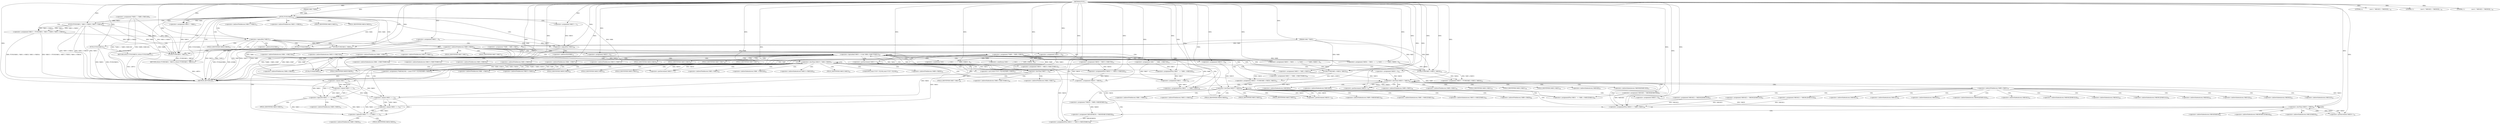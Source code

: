 digraph "FUN1" {  
"8" [label = <(METHOD,FUN1)<SUB>1</SUB>> ]
"364" [label = <(METHOD_RETURN,int)<SUB>1</SUB>> ]
"9" [label = <(PARAM,VAR1 *VAR2)<SUB>1</SUB>> ]
"10" [label = <(PARAM,VAR3 *VAR4)<SUB>1</SUB>> ]
"13" [label = <(&lt;operator&gt;.assignment,*VAR6 = VAR2-&gt;VAR7)<SUB>3</SUB>> ]
"19" [label = <(&lt;operator&gt;.assignment,*VAR9 = VAR6-&gt;VAR10)<SUB>4</SUB>> ]
"25" [label = <(&lt;operator&gt;.assignment,*VAR11 = VAR6-&gt;VAR12[0])<SUB>5</SUB>> ]
"41" [label = <(&lt;operator&gt;.assignment,VAR22 = 0)<SUB>8</SUB>> ]
"360" [label = <(RETURN,return FUN9(VAR11, VAR13);,return FUN9(VAR11, VAR13);)<SUB>72</SUB>> ]
"45" [label = <(FUN2,FUN2(VAR4))<SUB>10</SUB>> ]
"354" [label = <(&lt;operator&gt;.logicalNot,!VAR22)<SUB>69</SUB>> ]
"361" [label = <(FUN9,FUN9(VAR11, VAR13))<SUB>72</SUB>> ]
"48" [label = <(&lt;operator&gt;.assignment,VAR22 = 1)<SUB>11</SUB>> ]
"51" [label = <(&lt;operator&gt;.assignment,VAR13 = VAR4)<SUB>12</SUB>> ]
"84" [label = <(&lt;operator&gt;.assignment,VAR17  = VAR4 -&gt;VAR27[0])<SUB>24</SUB>> ]
"91" [label = <(&lt;operator&gt;.assignment,VAR18 = VAR13-&gt;VAR27[0])<SUB>25</SUB>> ]
"357" [label = <(FUN4,FUN4(&amp;VAR4))<SUB>70</SUB>> ]
"56" [label = <(&lt;operator&gt;.assignment,VAR13 = FUN3(VAR11, VAR11-&gt;VAR23, VAR11-&gt;VAR24))<SUB>14</SUB>> ]
"76" [label = <(FUN6,FUN6(VAR13, VAR4))<SUB>19</SUB>> ]
"103" [label = <(&lt;operator&gt;.lessThan,VAR19 &lt; VAR4-&gt;VAR28)<SUB>27</SUB>> ]
"108" [label = <(&lt;operator&gt;.postIncrement,VAR19 ++)<SUB>27</SUB>> ]
"67" [label = <(&lt;operator&gt;.logicalNot,!VAR13)<SUB>15</SUB>> ]
"100" [label = <(&lt;operator&gt;.assignment,VAR19 = 0)<SUB>27</SUB>> ]
"112" [label = <(&lt;operator&gt;.assignment,VAR23 = VAR2-&gt;VAR23)<SUB>28</SUB>> ]
"118" [label = <(&lt;operator&gt;.assignment,(*VAR29)[256] = (const FUN7 (*)[256])VAR9-&gt;VAR30)<SUB>29</SUB>> ]
"125" [label = <(&lt;operator&gt;.assignment,VAR15  = VAR17)<SUB>30</SUB>> ]
"128" [label = <(&lt;operator&gt;.assignment,VAR16 = VAR18)<SUB>31</SUB>> ]
"208" [label = <(&lt;operator&gt;.assignmentPlus,VAR17  += VAR4 -&gt;VAR32[0])<SUB>42</SUB>> ]
"215" [label = <(&lt;operator&gt;.assignmentPlus,VAR18 += VAR13-&gt;VAR32[0])<SUB>43</SUB>> ]
"229" [label = <(&lt;operator&gt;.logicalAnd,VAR21 &lt; 4 &amp;&amp; VAR4-&gt;VAR27[VAR21])<SUB>48</SUB>> ]
"238" [label = <(&lt;operator&gt;.postIncrement,VAR21++)<SUB>48</SUB>> ]
"58" [label = <(FUN3,FUN3(VAR11, VAR11-&gt;VAR23, VAR11-&gt;VAR24))<SUB>14</SUB>> ]
"70" [label = <(FUN4,FUN4(&amp;VAR4))<SUB>16</SUB>> ]
"73" [label = <(RETURN,return FUN5(VAR25);,return FUN5(VAR25);)<SUB>17</SUB>> ]
"136" [label = <(&lt;operator&gt;.lessThan,VAR20 &lt; VAR23)<SUB>32</SUB>> ]
"139" [label = <(&lt;operator&gt;.postIncrement,VAR20++)<SUB>32</SUB>> ]
"226" [label = <(&lt;operator&gt;.assignment,VAR21 = 0)<SUB>48</SUB>> ]
"242" [label = <(&lt;operator&gt;.assignment,VAR33 = VAR21 == 1 || VAR21 == 2 ? VAR9-&gt;VAR33 : 0)<SUB>51</SUB>> ]
"257" [label = <(&lt;operator&gt;.assignment,VAR34 = VAR21 == 1 || VAR21 == 2 ? VAR9-&gt;VAR34 : 0)<SUB>52</SUB>> ]
"272" [label = <(&lt;operator&gt;.assignment,VAR24 = FUN8(VAR2-&gt;VAR24, VAR33))<SUB>53</SUB>> ]
"280" [label = <(&lt;operator&gt;.assignment,VAR23 = FUN8(VAR2-&gt;VAR23, VAR34))<SUB>54</SUB>> ]
"287" [label = <(&lt;operator&gt;.assignment,VAR15  = VAR4 -&gt;VAR27[VAR21])<SUB>56</SUB>> ]
"294" [label = <(&lt;operator&gt;.assignment,VAR16 = VAR13-&gt;VAR27[VAR21])<SUB>57</SUB>> ]
"74" [label = <(FUN5,FUN5(VAR25))<SUB>17</SUB>> ]
"120" [label = <(&lt;operator&gt;.cast,(const FUN7 (*)[256])VAR9-&gt;VAR30)<SUB>29</SUB>> ]
"133" [label = <(&lt;operator&gt;.assignment,VAR20 = 0)<SUB>32</SUB>> ]
"198" [label = <(&lt;operator&gt;.assignmentPlus,VAR16 += VAR9-&gt;VAR31)<SUB>39</SUB>> ]
"203" [label = <(&lt;operator&gt;.assignmentPlus,VAR15  += VAR9-&gt;VAR31)<SUB>40</SUB>> ]
"230" [label = <(&lt;operator&gt;.lessThan,VAR21 &lt; 4)<SUB>48</SUB>> ]
"306" [label = <(&lt;operator&gt;.lessThan,VAR19 &lt; VAR24)<SUB>59</SUB>> ]
"309" [label = <(&lt;operator&gt;.postIncrement,VAR19++)<SUB>59</SUB>> ]
"244" [label = <(&lt;operator&gt;.conditional,VAR21 == 1 || VAR21 == 2 ? VAR9-&gt;VAR33 : 0)<SUB>51</SUB>> ]
"259" [label = <(&lt;operator&gt;.conditional,VAR21 == 1 || VAR21 == 2 ? VAR9-&gt;VAR34 : 0)<SUB>52</SUB>> ]
"274" [label = <(FUN8,FUN8(VAR2-&gt;VAR24, VAR33))<SUB>53</SUB>> ]
"282" [label = <(FUN8,FUN8(VAR2-&gt;VAR23, VAR34))<SUB>54</SUB>> ]
"303" [label = <(&lt;operator&gt;.assignment,VAR19 = 0)<SUB>59</SUB>> ]
"313" [label = <(&lt;operator&gt;.assignment,*VAR29 = VAR9-&gt;VAR30[VAR21])<SUB>60</SUB>> ]
"339" [label = <(&lt;operator&gt;.assignmentPlus,VAR15  += VAR4 -&gt;VAR32[VAR21])<SUB>63</SUB>> ]
"346" [label = <(&lt;operator&gt;.assignmentPlus,VAR16 += VAR13-&gt;VAR32[VAR21])<SUB>64</SUB>> ]
"148" [label = <(LITERAL,4,{
                case 4:  VAR16[3] = VAR29[3][...)<SUB>34</SUB>> ]
"149" [label = <(&lt;operator&gt;.assignment,VAR16[3] = VAR29[3][VAR15[3]])<SUB>34</SUB>> ]
"161" [label = <(LITERAL,3,{
                case 4:  VAR16[3] = VAR29[3][...)<SUB>35</SUB>> ]
"162" [label = <(&lt;operator&gt;.assignment,VAR16[2] = VAR29[2][VAR15[2]])<SUB>35</SUB>> ]
"174" [label = <(LITERAL,2,{
                case 4:  VAR16[3] = VAR29[3][...)<SUB>36</SUB>> ]
"175" [label = <(&lt;operator&gt;.assignment,VAR16[1] = VAR29[1][VAR15[1]])<SUB>36</SUB>> ]
"187" [label = <(&lt;operator&gt;.assignment,VAR16[0] = VAR29[0][VAR15[0]])<SUB>37</SUB>> ]
"245" [label = <(&lt;operator&gt;.logicalOr,VAR21 == 1 || VAR21 == 2)<SUB>51</SUB>> ]
"260" [label = <(&lt;operator&gt;.logicalOr,VAR21 == 1 || VAR21 == 2)<SUB>52</SUB>> ]
"325" [label = <(&lt;operator&gt;.lessThan,VAR20 &lt; VAR23)<SUB>61</SUB>> ]
"328" [label = <(&lt;operator&gt;.postIncrement,VAR20++)<SUB>61</SUB>> ]
"330" [label = <(&lt;operator&gt;.assignment,VAR16[VAR20] = VAR29[VAR15[VAR20]])<SUB>62</SUB>> ]
"246" [label = <(&lt;operator&gt;.equals,VAR21 == 1)<SUB>51</SUB>> ]
"249" [label = <(&lt;operator&gt;.equals,VAR21 == 2)<SUB>51</SUB>> ]
"261" [label = <(&lt;operator&gt;.equals,VAR21 == 1)<SUB>52</SUB>> ]
"264" [label = <(&lt;operator&gt;.equals,VAR21 == 2)<SUB>52</SUB>> ]
"322" [label = <(&lt;operator&gt;.assignment,VAR20 = 0)<SUB>61</SUB>> ]
"80" [label = <(&lt;operator&gt;.indirectFieldAccess,VAR9-&gt;VAR26)<SUB>22</SUB>> ]
"82" [label = <(FIELD_IDENTIFIER,VAR26,VAR26)<SUB>22</SUB>> ]
"86" [label = <(&lt;operator&gt;.indirectIndexAccess,VAR4 -&gt;VAR27[0])<SUB>24</SUB>> ]
"93" [label = <(&lt;operator&gt;.indirectIndexAccess,VAR13-&gt;VAR27[0])<SUB>25</SUB>> ]
"358" [label = <(&lt;operator&gt;.addressOf,&amp;VAR4)<SUB>70</SUB>> ]
"87" [label = <(&lt;operator&gt;.indirectFieldAccess,VAR4 -&gt;VAR27)<SUB>24</SUB>> ]
"94" [label = <(&lt;operator&gt;.indirectFieldAccess,VAR13-&gt;VAR27)<SUB>25</SUB>> ]
"105" [label = <(&lt;operator&gt;.indirectFieldAccess,VAR4-&gt;VAR28)<SUB>27</SUB>> ]
"60" [label = <(&lt;operator&gt;.indirectFieldAccess,VAR11-&gt;VAR23)<SUB>14</SUB>> ]
"63" [label = <(&lt;operator&gt;.indirectFieldAccess,VAR11-&gt;VAR24)<SUB>14</SUB>> ]
"89" [label = <(FIELD_IDENTIFIER,VAR27,VAR27)<SUB>24</SUB>> ]
"96" [label = <(FIELD_IDENTIFIER,VAR27,VAR27)<SUB>25</SUB>> ]
"107" [label = <(FIELD_IDENTIFIER,VAR28,VAR28)<SUB>27</SUB>> ]
"114" [label = <(&lt;operator&gt;.indirectFieldAccess,VAR2-&gt;VAR23)<SUB>28</SUB>> ]
"210" [label = <(&lt;operator&gt;.indirectIndexAccess,VAR4 -&gt;VAR32[0])<SUB>42</SUB>> ]
"217" [label = <(&lt;operator&gt;.indirectIndexAccess,VAR13-&gt;VAR32[0])<SUB>43</SUB>> ]
"233" [label = <(&lt;operator&gt;.indirectIndexAccess,VAR4-&gt;VAR27[VAR21])<SUB>48</SUB>> ]
"62" [label = <(FIELD_IDENTIFIER,VAR23,VAR23)<SUB>14</SUB>> ]
"65" [label = <(FIELD_IDENTIFIER,VAR24,VAR24)<SUB>14</SUB>> ]
"71" [label = <(&lt;operator&gt;.addressOf,&amp;VAR4)<SUB>16</SUB>> ]
"116" [label = <(FIELD_IDENTIFIER,VAR23,VAR23)<SUB>28</SUB>> ]
"121" [label = <(UNKNOWN,const FUN7 (*)[256],const FUN7 (*)[256])<SUB>29</SUB>> ]
"122" [label = <(&lt;operator&gt;.indirectFieldAccess,VAR9-&gt;VAR30)<SUB>29</SUB>> ]
"211" [label = <(&lt;operator&gt;.indirectFieldAccess,VAR4 -&gt;VAR32)<SUB>42</SUB>> ]
"218" [label = <(&lt;operator&gt;.indirectFieldAccess,VAR13-&gt;VAR32)<SUB>43</SUB>> ]
"234" [label = <(&lt;operator&gt;.indirectFieldAccess,VAR4-&gt;VAR27)<SUB>48</SUB>> ]
"289" [label = <(&lt;operator&gt;.indirectIndexAccess,VAR4 -&gt;VAR27[VAR21])<SUB>56</SUB>> ]
"296" [label = <(&lt;operator&gt;.indirectIndexAccess,VAR13-&gt;VAR27[VAR21])<SUB>57</SUB>> ]
"124" [label = <(FIELD_IDENTIFIER,VAR30,VAR30)<SUB>29</SUB>> ]
"143" [label = <(&lt;operator&gt;.indirectFieldAccess,VAR9-&gt;VAR31)<SUB>33</SUB>> ]
"200" [label = <(&lt;operator&gt;.indirectFieldAccess,VAR9-&gt;VAR31)<SUB>39</SUB>> ]
"205" [label = <(&lt;operator&gt;.indirectFieldAccess,VAR9-&gt;VAR31)<SUB>40</SUB>> ]
"213" [label = <(FIELD_IDENTIFIER,VAR32,VAR32)<SUB>42</SUB>> ]
"220" [label = <(FIELD_IDENTIFIER,VAR32,VAR32)<SUB>43</SUB>> ]
"236" [label = <(FIELD_IDENTIFIER,VAR27,VAR27)<SUB>48</SUB>> ]
"252" [label = <(&lt;operator&gt;.indirectFieldAccess,VAR9-&gt;VAR33)<SUB>51</SUB>> ]
"267" [label = <(&lt;operator&gt;.indirectFieldAccess,VAR9-&gt;VAR34)<SUB>52</SUB>> ]
"275" [label = <(&lt;operator&gt;.indirectFieldAccess,VAR2-&gt;VAR24)<SUB>53</SUB>> ]
"283" [label = <(&lt;operator&gt;.indirectFieldAccess,VAR2-&gt;VAR23)<SUB>54</SUB>> ]
"290" [label = <(&lt;operator&gt;.indirectFieldAccess,VAR4 -&gt;VAR27)<SUB>56</SUB>> ]
"297" [label = <(&lt;operator&gt;.indirectFieldAccess,VAR13-&gt;VAR27)<SUB>57</SUB>> ]
"145" [label = <(FIELD_IDENTIFIER,VAR31,VAR31)<SUB>33</SUB>> ]
"202" [label = <(FIELD_IDENTIFIER,VAR31,VAR31)<SUB>39</SUB>> ]
"207" [label = <(FIELD_IDENTIFIER,VAR31,VAR31)<SUB>40</SUB>> ]
"254" [label = <(FIELD_IDENTIFIER,VAR33,VAR33)<SUB>51</SUB>> ]
"269" [label = <(FIELD_IDENTIFIER,VAR34,VAR34)<SUB>52</SUB>> ]
"277" [label = <(FIELD_IDENTIFIER,VAR24,VAR24)<SUB>53</SUB>> ]
"285" [label = <(FIELD_IDENTIFIER,VAR23,VAR23)<SUB>54</SUB>> ]
"292" [label = <(FIELD_IDENTIFIER,VAR27,VAR27)<SUB>56</SUB>> ]
"299" [label = <(FIELD_IDENTIFIER,VAR27,VAR27)<SUB>57</SUB>> ]
"315" [label = <(&lt;operator&gt;.indirectIndexAccess,VAR9-&gt;VAR30[VAR21])<SUB>60</SUB>> ]
"341" [label = <(&lt;operator&gt;.indirectIndexAccess,VAR4 -&gt;VAR32[VAR21])<SUB>63</SUB>> ]
"348" [label = <(&lt;operator&gt;.indirectIndexAccess,VAR13-&gt;VAR32[VAR21])<SUB>64</SUB>> ]
"150" [label = <(&lt;operator&gt;.indirectIndexAccess,VAR16[3])<SUB>34</SUB>> ]
"153" [label = <(&lt;operator&gt;.indirectIndexAccess,VAR29[3][VAR15[3]])<SUB>34</SUB>> ]
"163" [label = <(&lt;operator&gt;.indirectIndexAccess,VAR16[2])<SUB>35</SUB>> ]
"166" [label = <(&lt;operator&gt;.indirectIndexAccess,VAR29[2][VAR15[2]])<SUB>35</SUB>> ]
"176" [label = <(&lt;operator&gt;.indirectIndexAccess,VAR16[1])<SUB>36</SUB>> ]
"179" [label = <(&lt;operator&gt;.indirectIndexAccess,VAR29[1][VAR15[1]])<SUB>36</SUB>> ]
"188" [label = <(&lt;operator&gt;.indirectIndexAccess,VAR16[0])<SUB>37</SUB>> ]
"191" [label = <(&lt;operator&gt;.indirectIndexAccess,VAR29[0][VAR15[0]])<SUB>37</SUB>> ]
"316" [label = <(&lt;operator&gt;.indirectFieldAccess,VAR9-&gt;VAR30)<SUB>60</SUB>> ]
"331" [label = <(&lt;operator&gt;.indirectIndexAccess,VAR16[VAR20])<SUB>62</SUB>> ]
"334" [label = <(&lt;operator&gt;.indirectIndexAccess,VAR29[VAR15[VAR20]])<SUB>62</SUB>> ]
"342" [label = <(&lt;operator&gt;.indirectFieldAccess,VAR4 -&gt;VAR32)<SUB>63</SUB>> ]
"349" [label = <(&lt;operator&gt;.indirectFieldAccess,VAR13-&gt;VAR32)<SUB>64</SUB>> ]
"154" [label = <(&lt;operator&gt;.indirectIndexAccess,VAR29[3])<SUB>34</SUB>> ]
"157" [label = <(&lt;operator&gt;.indirectIndexAccess,VAR15[3])<SUB>34</SUB>> ]
"167" [label = <(&lt;operator&gt;.indirectIndexAccess,VAR29[2])<SUB>35</SUB>> ]
"170" [label = <(&lt;operator&gt;.indirectIndexAccess,VAR15[2])<SUB>35</SUB>> ]
"180" [label = <(&lt;operator&gt;.indirectIndexAccess,VAR29[1])<SUB>36</SUB>> ]
"183" [label = <(&lt;operator&gt;.indirectIndexAccess,VAR15[1])<SUB>36</SUB>> ]
"192" [label = <(&lt;operator&gt;.indirectIndexAccess,VAR29[0])<SUB>37</SUB>> ]
"195" [label = <(&lt;operator&gt;.indirectIndexAccess,VAR15[0])<SUB>37</SUB>> ]
"318" [label = <(FIELD_IDENTIFIER,VAR30,VAR30)<SUB>60</SUB>> ]
"336" [label = <(&lt;operator&gt;.indirectIndexAccess,VAR15[VAR20])<SUB>62</SUB>> ]
"344" [label = <(FIELD_IDENTIFIER,VAR32,VAR32)<SUB>63</SUB>> ]
"351" [label = <(FIELD_IDENTIFIER,VAR32,VAR32)<SUB>64</SUB>> ]
  "360" -> "364"  [ label = "DDG: &lt;RET&gt;"] 
  "73" -> "364"  [ label = "DDG: &lt;RET&gt;"] 
  "9" -> "364"  [ label = "DDG: VAR2"] 
  "13" -> "364"  [ label = "DDG: VAR6"] 
  "13" -> "364"  [ label = "DDG: VAR2-&gt;VAR7"] 
  "13" -> "364"  [ label = "DDG: *VAR6 = VAR2-&gt;VAR7"] 
  "19" -> "364"  [ label = "DDG: VAR9"] 
  "19" -> "364"  [ label = "DDG: VAR6-&gt;VAR10"] 
  "19" -> "364"  [ label = "DDG: *VAR9 = VAR6-&gt;VAR10"] 
  "25" -> "364"  [ label = "DDG: VAR6-&gt;VAR12[0]"] 
  "25" -> "364"  [ label = "DDG: *VAR11 = VAR6-&gt;VAR12[0]"] 
  "41" -> "364"  [ label = "DDG: VAR22"] 
  "41" -> "364"  [ label = "DDG: VAR22 = 0"] 
  "45" -> "364"  [ label = "DDG: VAR4"] 
  "45" -> "364"  [ label = "DDG: FUN2(VAR4)"] 
  "58" -> "364"  [ label = "DDG: VAR11"] 
  "58" -> "364"  [ label = "DDG: VAR11-&gt;VAR23"] 
  "58" -> "364"  [ label = "DDG: VAR11-&gt;VAR24"] 
  "56" -> "364"  [ label = "DDG: FUN3(VAR11, VAR11-&gt;VAR23, VAR11-&gt;VAR24)"] 
  "56" -> "364"  [ label = "DDG: VAR13 = FUN3(VAR11, VAR11-&gt;VAR23, VAR11-&gt;VAR24)"] 
  "67" -> "364"  [ label = "DDG: VAR13"] 
  "67" -> "364"  [ label = "DDG: !VAR13"] 
  "70" -> "364"  [ label = "DDG: &amp;VAR4"] 
  "70" -> "364"  [ label = "DDG: FUN4(&amp;VAR4)"] 
  "74" -> "364"  [ label = "DDG: VAR25"] 
  "74" -> "364"  [ label = "DDG: FUN5(VAR25)"] 
  "118" -> "364"  [ label = "DDG: "] 
  "8" -> "9"  [ label = "DDG: "] 
  "8" -> "10"  [ label = "DDG: "] 
  "9" -> "13"  [ label = "DDG: VAR2"] 
  "13" -> "19"  [ label = "DDG: VAR6"] 
  "8" -> "41"  [ label = "DDG: "] 
  "361" -> "360"  [ label = "DDG: FUN9(VAR11, VAR13)"] 
  "10" -> "45"  [ label = "DDG: VAR4"] 
  "8" -> "45"  [ label = "DDG: "] 
  "8" -> "48"  [ label = "DDG: "] 
  "45" -> "51"  [ label = "DDG: VAR4"] 
  "8" -> "51"  [ label = "DDG: "] 
  "41" -> "354"  [ label = "DDG: VAR22"] 
  "48" -> "354"  [ label = "DDG: VAR22"] 
  "8" -> "354"  [ label = "DDG: "] 
  "25" -> "361"  [ label = "DDG: VAR11"] 
  "58" -> "361"  [ label = "DDG: VAR11"] 
  "58" -> "361"  [ label = "DDG: VAR11-&gt;VAR23"] 
  "58" -> "361"  [ label = "DDG: VAR11-&gt;VAR24"] 
  "8" -> "361"  [ label = "DDG: "] 
  "76" -> "361"  [ label = "DDG: VAR13"] 
  "51" -> "361"  [ label = "DDG: VAR13"] 
  "58" -> "56"  [ label = "DDG: VAR11"] 
  "58" -> "56"  [ label = "DDG: VAR11-&gt;VAR23"] 
  "58" -> "56"  [ label = "DDG: VAR11-&gt;VAR24"] 
  "76" -> "357"  [ label = "DDG: VAR4"] 
  "103" -> "357"  [ label = "DDG: VAR4-&gt;VAR28"] 
  "8" -> "357"  [ label = "DDG: "] 
  "45" -> "357"  [ label = "DDG: VAR4"] 
  "67" -> "76"  [ label = "DDG: VAR13"] 
  "8" -> "76"  [ label = "DDG: "] 
  "45" -> "76"  [ label = "DDG: VAR4"] 
  "8" -> "100"  [ label = "DDG: "] 
  "100" -> "103"  [ label = "DDG: VAR19"] 
  "108" -> "103"  [ label = "DDG: VAR19"] 
  "8" -> "103"  [ label = "DDG: "] 
  "76" -> "103"  [ label = "DDG: VAR4"] 
  "45" -> "103"  [ label = "DDG: VAR4"] 
  "103" -> "108"  [ label = "DDG: VAR19"] 
  "8" -> "108"  [ label = "DDG: "] 
  "9" -> "112"  [ label = "DDG: VAR2"] 
  "19" -> "118"  [ label = "DDG: VAR9"] 
  "84" -> "125"  [ label = "DDG: VAR17"] 
  "208" -> "125"  [ label = "DDG: VAR17"] 
  "8" -> "125"  [ label = "DDG: "] 
  "91" -> "128"  [ label = "DDG: VAR18"] 
  "215" -> "128"  [ label = "DDG: VAR18"] 
  "8" -> "128"  [ label = "DDG: "] 
  "25" -> "58"  [ label = "DDG: VAR11"] 
  "8" -> "58"  [ label = "DDG: "] 
  "56" -> "67"  [ label = "DDG: VAR13"] 
  "8" -> "67"  [ label = "DDG: "] 
  "74" -> "73"  [ label = "DDG: FUN5(VAR25)"] 
  "8" -> "208"  [ label = "DDG: "] 
  "84" -> "208"  [ label = "DDG: VAR17"] 
  "8" -> "215"  [ label = "DDG: "] 
  "91" -> "215"  [ label = "DDG: VAR18"] 
  "8" -> "226"  [ label = "DDG: "] 
  "230" -> "229"  [ label = "DDG: VAR21"] 
  "230" -> "229"  [ label = "DDG: 4"] 
  "261" -> "238"  [ label = "DDG: VAR21"] 
  "264" -> "238"  [ label = "DDG: VAR21"] 
  "8" -> "238"  [ label = "DDG: "] 
  "19" -> "242"  [ label = "DDG: VAR9"] 
  "8" -> "242"  [ label = "DDG: "] 
  "19" -> "257"  [ label = "DDG: VAR9"] 
  "8" -> "257"  [ label = "DDG: "] 
  "274" -> "272"  [ label = "DDG: VAR2-&gt;VAR24"] 
  "274" -> "272"  [ label = "DDG: VAR33"] 
  "282" -> "280"  [ label = "DDG: VAR2-&gt;VAR23"] 
  "282" -> "280"  [ label = "DDG: VAR34"] 
  "45" -> "70"  [ label = "DDG: VAR4"] 
  "8" -> "70"  [ label = "DDG: "] 
  "19" -> "120"  [ label = "DDG: VAR9"] 
  "8" -> "133"  [ label = "DDG: "] 
  "133" -> "136"  [ label = "DDG: VAR20"] 
  "139" -> "136"  [ label = "DDG: VAR20"] 
  "8" -> "136"  [ label = "DDG: "] 
  "112" -> "136"  [ label = "DDG: VAR23"] 
  "136" -> "139"  [ label = "DDG: VAR20"] 
  "8" -> "139"  [ label = "DDG: "] 
  "19" -> "198"  [ label = "DDG: VAR9"] 
  "19" -> "203"  [ label = "DDG: VAR9"] 
  "226" -> "230"  [ label = "DDG: VAR21"] 
  "238" -> "230"  [ label = "DDG: VAR21"] 
  "8" -> "230"  [ label = "DDG: "] 
  "8" -> "74"  [ label = "DDG: "] 
  "128" -> "198"  [ label = "DDG: VAR16"] 
  "149" -> "198"  [ label = "DDG: VAR16[3]"] 
  "162" -> "198"  [ label = "DDG: VAR16[2]"] 
  "175" -> "198"  [ label = "DDG: VAR16[1]"] 
  "187" -> "198"  [ label = "DDG: VAR16[0]"] 
  "8" -> "198"  [ label = "DDG: "] 
  "125" -> "203"  [ label = "DDG: VAR15"] 
  "8" -> "203"  [ label = "DDG: "] 
  "19" -> "244"  [ label = "DDG: VAR9"] 
  "8" -> "244"  [ label = "DDG: "] 
  "19" -> "259"  [ label = "DDG: VAR9"] 
  "8" -> "259"  [ label = "DDG: "] 
  "9" -> "274"  [ label = "DDG: VAR2"] 
  "242" -> "274"  [ label = "DDG: VAR33"] 
  "8" -> "274"  [ label = "DDG: "] 
  "9" -> "282"  [ label = "DDG: VAR2"] 
  "257" -> "282"  [ label = "DDG: VAR34"] 
  "8" -> "282"  [ label = "DDG: "] 
  "8" -> "303"  [ label = "DDG: "] 
  "303" -> "306"  [ label = "DDG: VAR19"] 
  "309" -> "306"  [ label = "DDG: VAR19"] 
  "8" -> "306"  [ label = "DDG: "] 
  "272" -> "306"  [ label = "DDG: VAR24"] 
  "306" -> "309"  [ label = "DDG: VAR19"] 
  "8" -> "309"  [ label = "DDG: "] 
  "8" -> "148"  [ label = "DDG: "] 
  "8" -> "161"  [ label = "DDG: "] 
  "8" -> "174"  [ label = "DDG: "] 
  "246" -> "245"  [ label = "DDG: VAR21"] 
  "246" -> "245"  [ label = "DDG: 1"] 
  "249" -> "245"  [ label = "DDG: VAR21"] 
  "249" -> "245"  [ label = "DDG: 2"] 
  "260" -> "245"  [ label = "DDG: VAR21 == 2"] 
  "261" -> "260"  [ label = "DDG: VAR21"] 
  "261" -> "260"  [ label = "DDG: 1"] 
  "264" -> "260"  [ label = "DDG: VAR21"] 
  "264" -> "260"  [ label = "DDG: 2"] 
  "245" -> "260"  [ label = "DDG: VAR21 == 2"] 
  "313" -> "330"  [ label = "DDG: VAR29"] 
  "287" -> "339"  [ label = "DDG: VAR15"] 
  "8" -> "339"  [ label = "DDG: "] 
  "294" -> "346"  [ label = "DDG: VAR16"] 
  "330" -> "346"  [ label = "DDG: VAR16[VAR20]"] 
  "8" -> "346"  [ label = "DDG: "] 
  "230" -> "246"  [ label = "DDG: VAR21"] 
  "8" -> "246"  [ label = "DDG: "] 
  "246" -> "249"  [ label = "DDG: VAR21"] 
  "8" -> "249"  [ label = "DDG: "] 
  "246" -> "261"  [ label = "DDG: VAR21"] 
  "249" -> "261"  [ label = "DDG: VAR21"] 
  "8" -> "261"  [ label = "DDG: "] 
  "261" -> "264"  [ label = "DDG: VAR21"] 
  "8" -> "264"  [ label = "DDG: "] 
  "8" -> "322"  [ label = "DDG: "] 
  "322" -> "325"  [ label = "DDG: VAR20"] 
  "328" -> "325"  [ label = "DDG: VAR20"] 
  "8" -> "325"  [ label = "DDG: "] 
  "280" -> "325"  [ label = "DDG: VAR23"] 
  "325" -> "328"  [ label = "DDG: VAR20"] 
  "8" -> "328"  [ label = "DDG: "] 
  "45" -> "60"  [ label = "CDG: "] 
  "45" -> "80"  [ label = "CDG: "] 
  "45" -> "48"  [ label = "CDG: "] 
  "45" -> "65"  [ label = "CDG: "] 
  "45" -> "360"  [ label = "CDG: "] 
  "45" -> "51"  [ label = "CDG: "] 
  "45" -> "56"  [ label = "CDG: "] 
  "45" -> "67"  [ label = "CDG: "] 
  "45" -> "58"  [ label = "CDG: "] 
  "45" -> "361"  [ label = "CDG: "] 
  "45" -> "354"  [ label = "CDG: "] 
  "45" -> "82"  [ label = "CDG: "] 
  "45" -> "63"  [ label = "CDG: "] 
  "45" -> "62"  [ label = "CDG: "] 
  "80" -> "230"  [ label = "CDG: "] 
  "80" -> "84"  [ label = "CDG: "] 
  "80" -> "226"  [ label = "CDG: "] 
  "80" -> "93"  [ label = "CDG: "] 
  "80" -> "100"  [ label = "CDG: "] 
  "80" -> "86"  [ label = "CDG: "] 
  "80" -> "229"  [ label = "CDG: "] 
  "80" -> "107"  [ label = "CDG: "] 
  "80" -> "94"  [ label = "CDG: "] 
  "80" -> "96"  [ label = "CDG: "] 
  "80" -> "103"  [ label = "CDG: "] 
  "80" -> "87"  [ label = "CDG: "] 
  "80" -> "91"  [ label = "CDG: "] 
  "80" -> "89"  [ label = "CDG: "] 
  "80" -> "105"  [ label = "CDG: "] 
  "354" -> "358"  [ label = "CDG: "] 
  "354" -> "357"  [ label = "CDG: "] 
  "103" -> "120"  [ label = "CDG: "] 
  "103" -> "136"  [ label = "CDG: "] 
  "103" -> "128"  [ label = "CDG: "] 
  "103" -> "114"  [ label = "CDG: "] 
  "103" -> "215"  [ label = "CDG: "] 
  "103" -> "213"  [ label = "CDG: "] 
  "103" -> "112"  [ label = "CDG: "] 
  "103" -> "208"  [ label = "CDG: "] 
  "103" -> "118"  [ label = "CDG: "] 
  "103" -> "108"  [ label = "CDG: "] 
  "103" -> "116"  [ label = "CDG: "] 
  "103" -> "122"  [ label = "CDG: "] 
  "103" -> "217"  [ label = "CDG: "] 
  "103" -> "133"  [ label = "CDG: "] 
  "103" -> "107"  [ label = "CDG: "] 
  "103" -> "103"  [ label = "CDG: "] 
  "103" -> "121"  [ label = "CDG: "] 
  "103" -> "210"  [ label = "CDG: "] 
  "103" -> "220"  [ label = "CDG: "] 
  "103" -> "105"  [ label = "CDG: "] 
  "103" -> "211"  [ label = "CDG: "] 
  "103" -> "218"  [ label = "CDG: "] 
  "103" -> "124"  [ label = "CDG: "] 
  "103" -> "125"  [ label = "CDG: "] 
  "67" -> "74"  [ label = "CDG: "] 
  "67" -> "76"  [ label = "CDG: "] 
  "67" -> "80"  [ label = "CDG: "] 
  "67" -> "70"  [ label = "CDG: "] 
  "67" -> "71"  [ label = "CDG: "] 
  "67" -> "360"  [ label = "CDG: "] 
  "67" -> "73"  [ label = "CDG: "] 
  "67" -> "361"  [ label = "CDG: "] 
  "67" -> "354"  [ label = "CDG: "] 
  "67" -> "82"  [ label = "CDG: "] 
  "229" -> "230"  [ label = "CDG: "] 
  "229" -> "272"  [ label = "CDG: "] 
  "229" -> "292"  [ label = "CDG: "] 
  "229" -> "290"  [ label = "CDG: "] 
  "229" -> "283"  [ label = "CDG: "] 
  "229" -> "242"  [ label = "CDG: "] 
  "229" -> "238"  [ label = "CDG: "] 
  "229" -> "306"  [ label = "CDG: "] 
  "229" -> "296"  [ label = "CDG: "] 
  "229" -> "274"  [ label = "CDG: "] 
  "229" -> "260"  [ label = "CDG: "] 
  "229" -> "229"  [ label = "CDG: "] 
  "229" -> "297"  [ label = "CDG: "] 
  "229" -> "282"  [ label = "CDG: "] 
  "229" -> "257"  [ label = "CDG: "] 
  "229" -> "244"  [ label = "CDG: "] 
  "229" -> "261"  [ label = "CDG: "] 
  "229" -> "275"  [ label = "CDG: "] 
  "229" -> "245"  [ label = "CDG: "] 
  "229" -> "285"  [ label = "CDG: "] 
  "229" -> "259"  [ label = "CDG: "] 
  "229" -> "246"  [ label = "CDG: "] 
  "229" -> "289"  [ label = "CDG: "] 
  "229" -> "280"  [ label = "CDG: "] 
  "229" -> "299"  [ label = "CDG: "] 
  "229" -> "277"  [ label = "CDG: "] 
  "229" -> "287"  [ label = "CDG: "] 
  "229" -> "294"  [ label = "CDG: "] 
  "229" -> "303"  [ label = "CDG: "] 
  "136" -> "188"  [ label = "CDG: "] 
  "136" -> "136"  [ label = "CDG: "] 
  "136" -> "192"  [ label = "CDG: "] 
  "136" -> "195"  [ label = "CDG: "] 
  "136" -> "202"  [ label = "CDG: "] 
  "136" -> "200"  [ label = "CDG: "] 
  "136" -> "145"  [ label = "CDG: "] 
  "136" -> "198"  [ label = "CDG: "] 
  "136" -> "191"  [ label = "CDG: "] 
  "136" -> "187"  [ label = "CDG: "] 
  "136" -> "207"  [ label = "CDG: "] 
  "136" -> "139"  [ label = "CDG: "] 
  "136" -> "205"  [ label = "CDG: "] 
  "136" -> "143"  [ label = "CDG: "] 
  "136" -> "203"  [ label = "CDG: "] 
  "230" -> "236"  [ label = "CDG: "] 
  "230" -> "233"  [ label = "CDG: "] 
  "230" -> "234"  [ label = "CDG: "] 
  "306" -> "322"  [ label = "CDG: "] 
  "306" -> "349"  [ label = "CDG: "] 
  "306" -> "306"  [ label = "CDG: "] 
  "306" -> "315"  [ label = "CDG: "] 
  "306" -> "346"  [ label = "CDG: "] 
  "306" -> "348"  [ label = "CDG: "] 
  "306" -> "316"  [ label = "CDG: "] 
  "306" -> "351"  [ label = "CDG: "] 
  "306" -> "342"  [ label = "CDG: "] 
  "306" -> "309"  [ label = "CDG: "] 
  "306" -> "341"  [ label = "CDG: "] 
  "306" -> "339"  [ label = "CDG: "] 
  "306" -> "325"  [ label = "CDG: "] 
  "306" -> "318"  [ label = "CDG: "] 
  "306" -> "313"  [ label = "CDG: "] 
  "306" -> "344"  [ label = "CDG: "] 
  "143" -> "167"  [ label = "CDG: "] 
  "143" -> "154"  [ label = "CDG: "] 
  "143" -> "163"  [ label = "CDG: "] 
  "143" -> "150"  [ label = "CDG: "] 
  "143" -> "162"  [ label = "CDG: "] 
  "143" -> "170"  [ label = "CDG: "] 
  "143" -> "180"  [ label = "CDG: "] 
  "143" -> "176"  [ label = "CDG: "] 
  "143" -> "179"  [ label = "CDG: "] 
  "143" -> "149"  [ label = "CDG: "] 
  "143" -> "153"  [ label = "CDG: "] 
  "143" -> "183"  [ label = "CDG: "] 
  "143" -> "166"  [ label = "CDG: "] 
  "143" -> "157"  [ label = "CDG: "] 
  "143" -> "175"  [ label = "CDG: "] 
  "245" -> "254"  [ label = "CDG: "] 
  "245" -> "252"  [ label = "CDG: "] 
  "260" -> "269"  [ label = "CDG: "] 
  "260" -> "267"  [ label = "CDG: "] 
  "246" -> "249"  [ label = "CDG: "] 
  "261" -> "264"  [ label = "CDG: "] 
  "325" -> "334"  [ label = "CDG: "] 
  "325" -> "336"  [ label = "CDG: "] 
  "325" -> "328"  [ label = "CDG: "] 
  "325" -> "325"  [ label = "CDG: "] 
  "325" -> "330"  [ label = "CDG: "] 
  "325" -> "331"  [ label = "CDG: "] 
}

